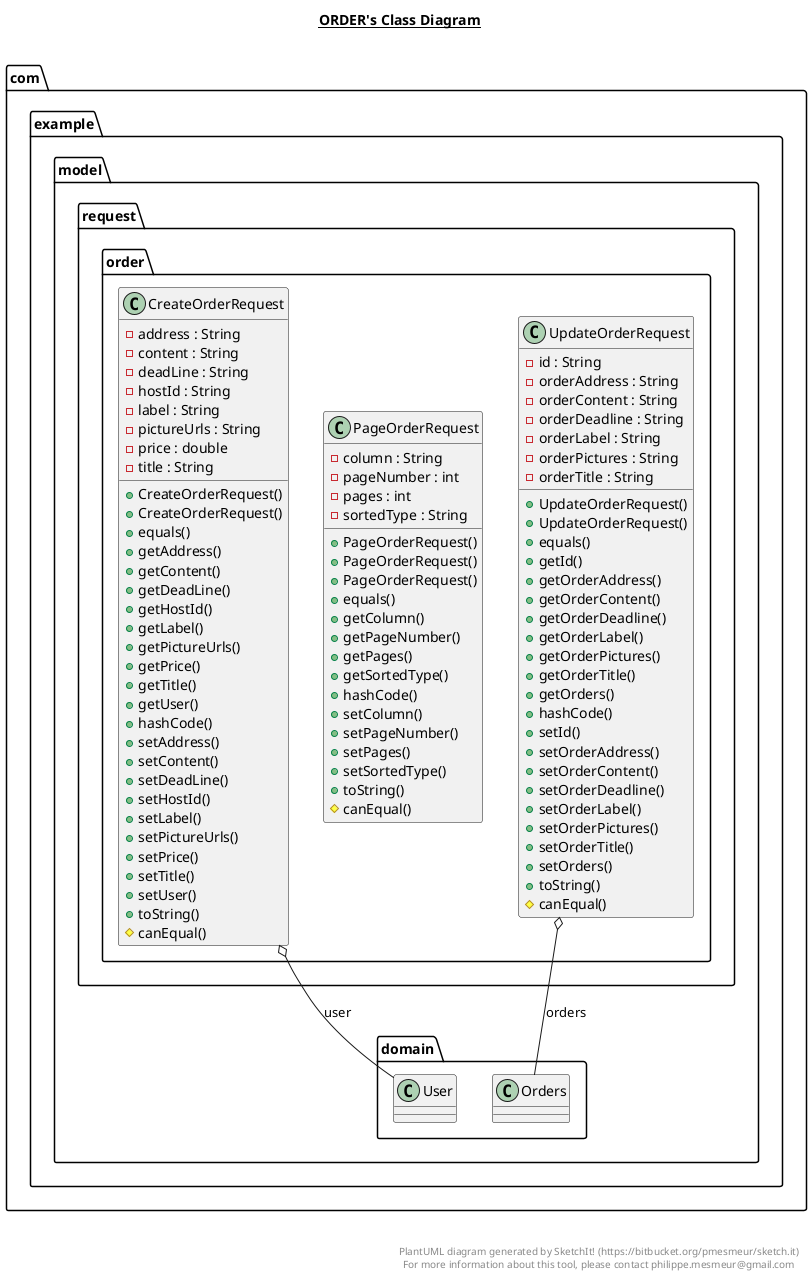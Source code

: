 @startuml

title __ORDER's Class Diagram__\n

  namespace com.example {
    namespace model.request.order {
      class com.example.model.request.order.CreateOrderRequest {
          - address : String
          - content : String
          - deadLine : String
          - hostId : String
          - label : String
          - pictureUrls : String
          - price : double
          - title : String
          + CreateOrderRequest()
          + CreateOrderRequest()
          + equals()
          + getAddress()
          + getContent()
          + getDeadLine()
          + getHostId()
          + getLabel()
          + getPictureUrls()
          + getPrice()
          + getTitle()
          + getUser()
          + hashCode()
          + setAddress()
          + setContent()
          + setDeadLine()
          + setHostId()
          + setLabel()
          + setPictureUrls()
          + setPrice()
          + setTitle()
          + setUser()
          + toString()
          # canEqual()
      }
    }
  }
  

  namespace com.example {
    namespace model.request.order {
      class com.example.model.request.order.PageOrderRequest {
          - column : String
          - pageNumber : int
          - pages : int
          - sortedType : String
          + PageOrderRequest()
          + PageOrderRequest()
          + PageOrderRequest()
          + equals()
          + getColumn()
          + getPageNumber()
          + getPages()
          + getSortedType()
          + hashCode()
          + setColumn()
          + setPageNumber()
          + setPages()
          + setSortedType()
          + toString()
          # canEqual()
      }
    }
  }
  

  namespace com.example {
    namespace model.request.order {
      class com.example.model.request.order.UpdateOrderRequest {
          - id : String
          - orderAddress : String
          - orderContent : String
          - orderDeadline : String
          - orderLabel : String
          - orderPictures : String
          - orderTitle : String
          + UpdateOrderRequest()
          + UpdateOrderRequest()
          + equals()
          + getId()
          + getOrderAddress()
          + getOrderContent()
          + getOrderDeadline()
          + getOrderLabel()
          + getOrderPictures()
          + getOrderTitle()
          + getOrders()
          + hashCode()
          + setId()
          + setOrderAddress()
          + setOrderContent()
          + setOrderDeadline()
          + setOrderLabel()
          + setOrderPictures()
          + setOrderTitle()
          + setOrders()
          + toString()
          # canEqual()
      }
    }
  }
  

  com.example.model.request.order.CreateOrderRequest o-- com.example.model.domain.User : user
  com.example.model.request.order.UpdateOrderRequest o-- com.example.model.domain.Orders : orders


right footer


PlantUML diagram generated by SketchIt! (https://bitbucket.org/pmesmeur/sketch.it)
For more information about this tool, please contact philippe.mesmeur@gmail.com
endfooter

@enduml
